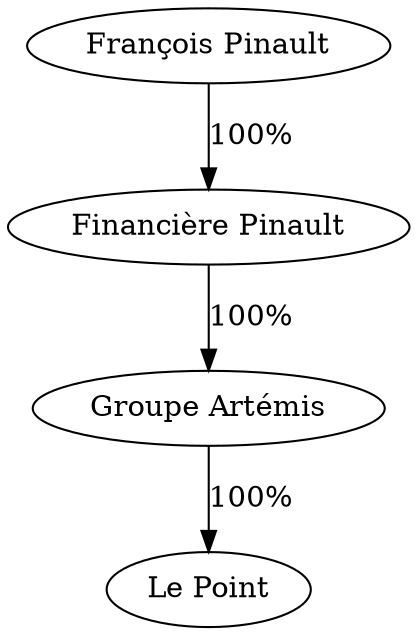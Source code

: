 digraph G {
  "Groupe Artémis" -> "Le Point" [label="100%"];
  "Financière Pinault" -> "Groupe Artémis" [label="100%"];
  "François Pinault" -> "Financière Pinault" [label="100%"];
}